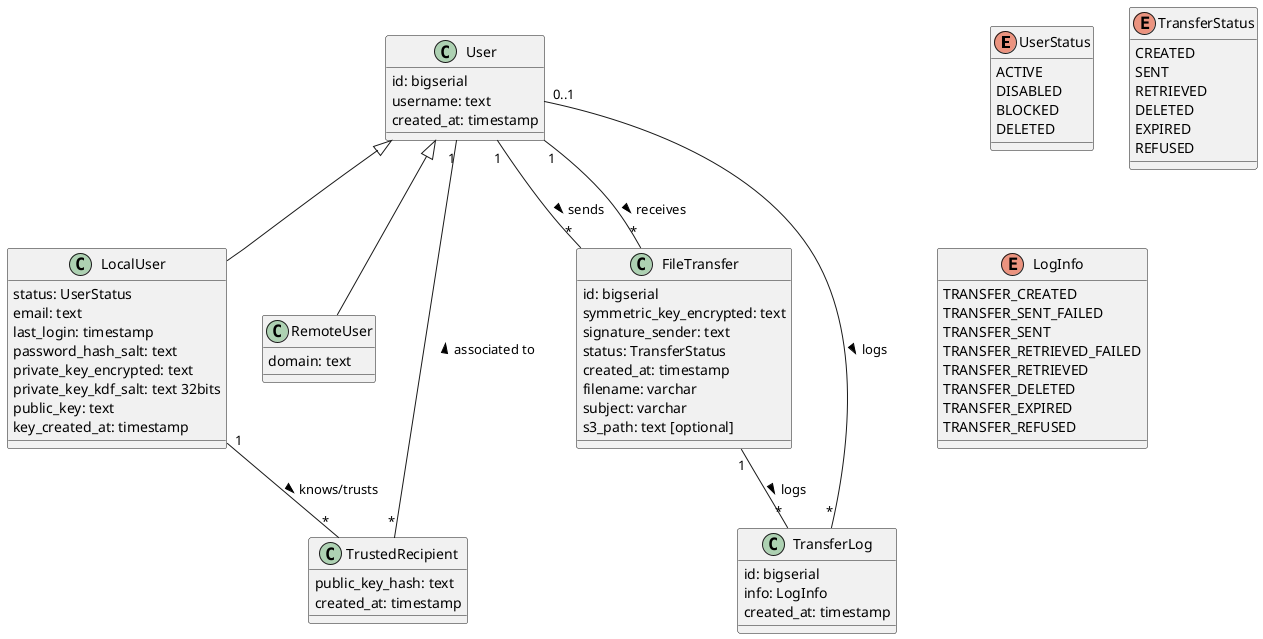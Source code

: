 @startuml

enum UserStatus {
    ACTIVE
    DISABLED
    BLOCKED
    DELETED
}

enum TransferStatus {
    CREATED
    SENT
    RETRIEVED
    DELETED
    EXPIRED
    REFUSED
}

enum LogInfo {
    TRANSFER_CREATED
    TRANSFER_SENT_FAILED
    TRANSFER_SENT
    TRANSFER_RETRIEVED_FAILED
    TRANSFER_RETRIEVED
    TRANSFER_DELETED
    TRANSFER_EXPIRED
    TRANSFER_REFUSED
}

class User {
    id: bigserial
    username: text
    created_at: timestamp
}

class LocalUser {
    status: UserStatus
    email: text
    last_login: timestamp
    password_hash_salt: text
    private_key_encrypted: text
    private_key_kdf_salt: text 32bits
    public_key: text
    key_created_at: timestamp
}

class RemoteUser {
    domain: text
}

class FileTransfer {
    id: bigserial
    symmetric_key_encrypted: text
    signature_sender: text
    status: TransferStatus
    created_at: timestamp
    filename: varchar
    subject: varchar
    s3_path: text [optional]
}

class TrustedRecipient {
    public_key_hash: text
    created_at: timestamp
}

class TransferLog {
    id: bigserial
    info: LogInfo
    created_at: timestamp
}

LocalUser -up-|> User
RemoteUser -up-|> User

User "1" -- "*" FileTransfer: sends >
User "1" -- "*" FileTransfer: receives >

LocalUser "1" -- "*" TrustedRecipient: knows/trusts >
TrustedRecipient "*" -- "1" User: associated to >

User "0..1" -- "*" TransferLog: logs >
FileTransfer "1" -- "*" TransferLog: logs >

@enduml